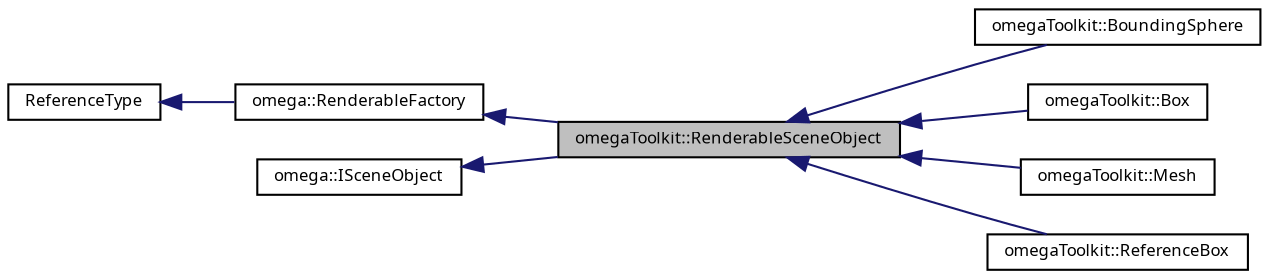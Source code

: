digraph G
{
  bgcolor="transparent";
  edge [fontname="FreeSans.ttf",fontsize="8",labelfontname="FreeSans.ttf",labelfontsize="8"];
  node [fontname="FreeSans.ttf",fontsize="8",shape=record];
  rankdir=LR;
  Node1 [label="omegaToolkit::RenderableSceneObject",height=0.2,width=0.4,color="black", fillcolor="grey75", style="filled" fontcolor="black"];
  Node2 -> Node1 [dir=back,color="midnightblue",fontsize="8",style="solid",fontname="FreeSans.ttf"];
  Node2 [label="omega::RenderableFactory",height=0.2,width=0.4,color="black",URL="$classomega_1_1_renderable_factory.html",tooltip="Base class for objects that can create renderables."];
  Node3 -> Node2 [dir=back,color="midnightblue",fontsize="8",style="solid",fontname="FreeSans.ttf"];
  Node3 [label="ReferenceType",height=0.2,width=0.4,color="black",URL="$class_reference_type.html"];
  Node4 -> Node1 [dir=back,color="midnightblue",fontsize="8",style="solid",fontname="FreeSans.ttf"];
  Node4 [label="omega::ISceneObject",height=0.2,width=0.4,color="black",URL="$classomega_1_1_i_scene_object.html"];
  Node1 -> Node5 [dir=back,color="midnightblue",fontsize="8",style="solid",fontname="FreeSans.ttf"];
  Node5 [label="omegaToolkit::BoundingSphere",height=0.2,width=0.4,color="black",URL="$classomega_toolkit_1_1_bounding_sphere.html"];
  Node1 -> Node6 [dir=back,color="midnightblue",fontsize="8",style="solid",fontname="FreeSans.ttf"];
  Node6 [label="omegaToolkit::Box",height=0.2,width=0.4,color="black",URL="$classomega_toolkit_1_1_box.html"];
  Node1 -> Node7 [dir=back,color="midnightblue",fontsize="8",style="solid",fontname="FreeSans.ttf"];
  Node7 [label="omegaToolkit::Mesh",height=0.2,width=0.4,color="black",URL="$classomega_toolkit_1_1_mesh.html"];
  Node1 -> Node8 [dir=back,color="midnightblue",fontsize="8",style="solid",fontname="FreeSans.ttf"];
  Node8 [label="omegaToolkit::ReferenceBox",height=0.2,width=0.4,color="black",URL="$classomega_toolkit_1_1_reference_box.html"];
}
